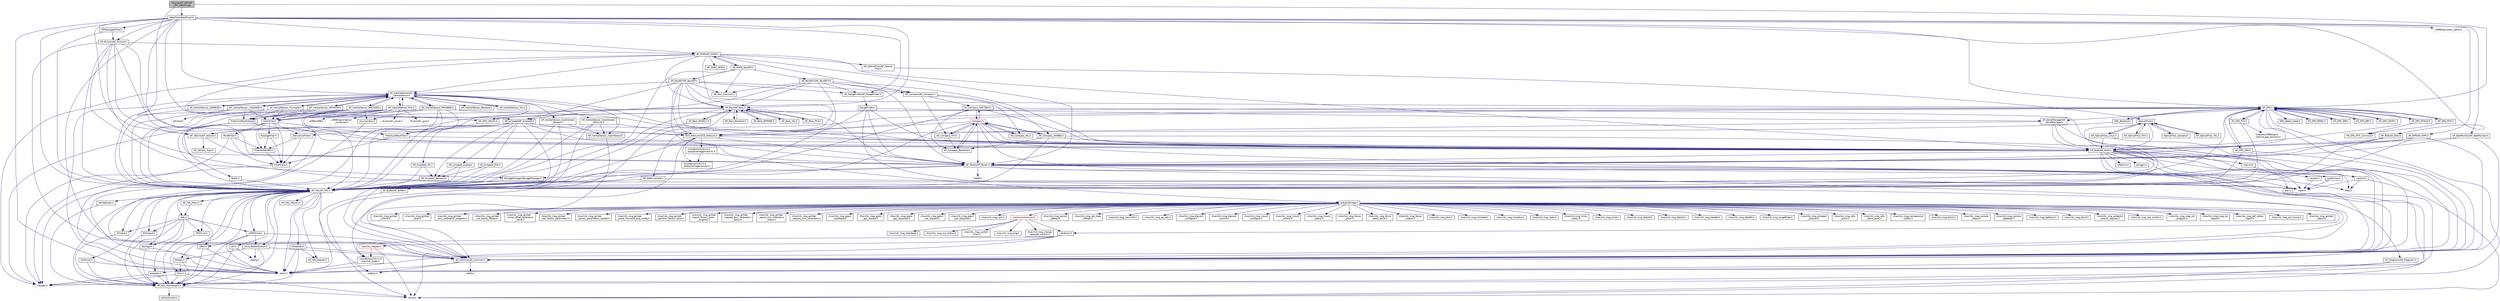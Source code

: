 digraph "libraries/AP_GPS/AP_GPS_UBLOX.cpp"
{
 // INTERACTIVE_SVG=YES
  edge [fontname="Helvetica",fontsize="10",labelfontname="Helvetica",labelfontsize="10"];
  node [fontname="Helvetica",fontsize="10",shape=record];
  Node1 [label="libraries/AP_GPS/AP\l_GPS_UBLOX.cpp",height=0.2,width=0.4,color="black", fillcolor="grey75", style="filled", fontcolor="black"];
  Node1 -> Node2 [color="midnightblue",fontsize="10",style="solid",fontname="Helvetica"];
  Node2 [label="AP_GPS.h",height=0.2,width=0.4,color="black", fillcolor="white", style="filled",URL="$AP__GPS_8h.html"];
  Node2 -> Node3 [color="midnightblue",fontsize="10",style="solid",fontname="Helvetica"];
  Node3 [label="AP_HAL/AP_HAL.h",height=0.2,width=0.4,color="black", fillcolor="white", style="filled",URL="$AP__HAL_8h.html"];
  Node3 -> Node4 [color="midnightblue",fontsize="10",style="solid",fontname="Helvetica"];
  Node4 [label="stdint.h",height=0.2,width=0.4,color="grey75", fillcolor="white", style="filled"];
  Node3 -> Node5 [color="midnightblue",fontsize="10",style="solid",fontname="Helvetica"];
  Node5 [label="stdbool.h",height=0.2,width=0.4,color="grey75", fillcolor="white", style="filled"];
  Node3 -> Node6 [color="midnightblue",fontsize="10",style="solid",fontname="Helvetica"];
  Node6 [label="AP_HAL_Namespace.h",height=0.2,width=0.4,color="black", fillcolor="white", style="filled",URL="$AP__HAL__Namespace_8h.html"];
  Node6 -> Node7 [color="midnightblue",fontsize="10",style="solid",fontname="Helvetica"];
  Node7 [label="string.h",height=0.2,width=0.4,color="grey75", fillcolor="white", style="filled"];
  Node6 -> Node8 [color="midnightblue",fontsize="10",style="solid",fontname="Helvetica"];
  Node8 [label="utility/functor.h",height=0.2,width=0.4,color="black", fillcolor="white", style="filled",URL="$functor_8h.html"];
  Node3 -> Node9 [color="midnightblue",fontsize="10",style="solid",fontname="Helvetica"];
  Node9 [label="AP_HAL_Boards.h",height=0.2,width=0.4,color="black", fillcolor="white", style="filled",URL="$AP__HAL__Boards_8h.html"];
  Node3 -> Node10 [color="midnightblue",fontsize="10",style="solid",fontname="Helvetica"];
  Node10 [label="AP_HAL_Macros.h",height=0.2,width=0.4,color="black", fillcolor="white", style="filled",URL="$AP__HAL__Macros_8h.html"];
  Node3 -> Node11 [color="midnightblue",fontsize="10",style="solid",fontname="Helvetica"];
  Node11 [label="AP_HAL_Main.h",height=0.2,width=0.4,color="black", fillcolor="white", style="filled",URL="$AP__HAL__Main_8h.html"];
  Node11 -> Node12 [color="midnightblue",fontsize="10",style="solid",fontname="Helvetica"];
  Node12 [label="HAL.h",height=0.2,width=0.4,color="black", fillcolor="white", style="filled",URL="$HAL_8h.html"];
  Node12 -> Node6 [color="midnightblue",fontsize="10",style="solid",fontname="Helvetica"];
  Node12 -> Node13 [color="midnightblue",fontsize="10",style="solid",fontname="Helvetica"];
  Node13 [label="AnalogIn.h",height=0.2,width=0.4,color="black", fillcolor="white", style="filled",URL="$AnalogIn_8h.html"];
  Node13 -> Node14 [color="midnightblue",fontsize="10",style="solid",fontname="Helvetica"];
  Node14 [label="inttypes.h",height=0.2,width=0.4,color="grey75", fillcolor="white", style="filled"];
  Node13 -> Node6 [color="midnightblue",fontsize="10",style="solid",fontname="Helvetica"];
  Node12 -> Node15 [color="midnightblue",fontsize="10",style="solid",fontname="Helvetica"];
  Node15 [label="GPIO.h",height=0.2,width=0.4,color="black", fillcolor="white", style="filled",URL="$GPIO_8h.html"];
  Node15 -> Node4 [color="midnightblue",fontsize="10",style="solid",fontname="Helvetica"];
  Node15 -> Node6 [color="midnightblue",fontsize="10",style="solid",fontname="Helvetica"];
  Node12 -> Node16 [color="midnightblue",fontsize="10",style="solid",fontname="Helvetica"];
  Node16 [label="RCInput.h",height=0.2,width=0.4,color="black", fillcolor="white", style="filled",URL="$RCInput_8h.html"];
  Node16 -> Node6 [color="midnightblue",fontsize="10",style="solid",fontname="Helvetica"];
  Node12 -> Node17 [color="midnightblue",fontsize="10",style="solid",fontname="Helvetica"];
  Node17 [label="RCOutput.h",height=0.2,width=0.4,color="black", fillcolor="white", style="filled",URL="$RCOutput_8h.html"];
  Node17 -> Node6 [color="midnightblue",fontsize="10",style="solid",fontname="Helvetica"];
  Node12 -> Node18 [color="midnightblue",fontsize="10",style="solid",fontname="Helvetica"];
  Node18 [label="SPIDriver.h",height=0.2,width=0.4,color="black", fillcolor="white", style="filled",URL="$SPIDriver_8h.html"];
  Node18 -> Node6 [color="midnightblue",fontsize="10",style="solid",fontname="Helvetica"];
  Node12 -> Node19 [color="midnightblue",fontsize="10",style="solid",fontname="Helvetica"];
  Node19 [label="Storage.h",height=0.2,width=0.4,color="black", fillcolor="white", style="filled",URL="$Storage_8h.html"];
  Node19 -> Node4 [color="midnightblue",fontsize="10",style="solid",fontname="Helvetica"];
  Node19 -> Node6 [color="midnightblue",fontsize="10",style="solid",fontname="Helvetica"];
  Node12 -> Node20 [color="midnightblue",fontsize="10",style="solid",fontname="Helvetica"];
  Node20 [label="UARTDriver.h",height=0.2,width=0.4,color="black", fillcolor="white", style="filled",URL="$UARTDriver_8h.html"];
  Node20 -> Node4 [color="midnightblue",fontsize="10",style="solid",fontname="Helvetica"];
  Node20 -> Node21 [color="midnightblue",fontsize="10",style="solid",fontname="Helvetica"];
  Node21 [label="AP_Common/AP_Common.h",height=0.2,width=0.4,color="black", fillcolor="white", style="filled",URL="$AP__Common_8h.html",tooltip="Common definitions and utility routines for the ArduPilot libraries. "];
  Node21 -> Node4 [color="midnightblue",fontsize="10",style="solid",fontname="Helvetica"];
  Node21 -> Node22 [color="midnightblue",fontsize="10",style="solid",fontname="Helvetica"];
  Node22 [label="stdlib.h",height=0.2,width=0.4,color="grey75", fillcolor="white", style="filled"];
  Node21 -> Node5 [color="midnightblue",fontsize="10",style="solid",fontname="Helvetica"];
  Node20 -> Node6 [color="midnightblue",fontsize="10",style="solid",fontname="Helvetica"];
  Node20 -> Node23 [color="midnightblue",fontsize="10",style="solid",fontname="Helvetica"];
  Node23 [label="utility/BetterStream.h",height=0.2,width=0.4,color="black", fillcolor="white", style="filled",URL="$BetterStream_8h.html"];
  Node23 -> Node24 [color="midnightblue",fontsize="10",style="solid",fontname="Helvetica"];
  Node24 [label="stdarg.h",height=0.2,width=0.4,color="grey75", fillcolor="white", style="filled"];
  Node23 -> Node21 [color="midnightblue",fontsize="10",style="solid",fontname="Helvetica"];
  Node23 -> Node6 [color="midnightblue",fontsize="10",style="solid",fontname="Helvetica"];
  Node23 -> Node25 [color="midnightblue",fontsize="10",style="solid",fontname="Helvetica"];
  Node25 [label="Stream.h",height=0.2,width=0.4,color="black", fillcolor="white", style="filled",URL="$Stream_8h.html"];
  Node25 -> Node6 [color="midnightblue",fontsize="10",style="solid",fontname="Helvetica"];
  Node25 -> Node26 [color="midnightblue",fontsize="10",style="solid",fontname="Helvetica"];
  Node26 [label="Print.h",height=0.2,width=0.4,color="black", fillcolor="white", style="filled",URL="$Print_8h.html"];
  Node26 -> Node6 [color="midnightblue",fontsize="10",style="solid",fontname="Helvetica"];
  Node26 -> Node14 [color="midnightblue",fontsize="10",style="solid",fontname="Helvetica"];
  Node26 -> Node7 [color="midnightblue",fontsize="10",style="solid",fontname="Helvetica"];
  Node3 -> Node20 [color="midnightblue",fontsize="10",style="solid",fontname="Helvetica"];
  Node3 -> Node27 [color="midnightblue",fontsize="10",style="solid",fontname="Helvetica"];
  Node27 [label="I2CDriver.h",height=0.2,width=0.4,color="black", fillcolor="white", style="filled",URL="$I2CDriver_8h.html"];
  Node27 -> Node4 [color="midnightblue",fontsize="10",style="solid",fontname="Helvetica"];
  Node27 -> Node6 [color="midnightblue",fontsize="10",style="solid",fontname="Helvetica"];
  Node3 -> Node18 [color="midnightblue",fontsize="10",style="solid",fontname="Helvetica"];
  Node3 -> Node13 [color="midnightblue",fontsize="10",style="solid",fontname="Helvetica"];
  Node3 -> Node19 [color="midnightblue",fontsize="10",style="solid",fontname="Helvetica"];
  Node3 -> Node15 [color="midnightblue",fontsize="10",style="solid",fontname="Helvetica"];
  Node3 -> Node16 [color="midnightblue",fontsize="10",style="solid",fontname="Helvetica"];
  Node3 -> Node17 [color="midnightblue",fontsize="10",style="solid",fontname="Helvetica"];
  Node3 -> Node28 [color="midnightblue",fontsize="10",style="solid",fontname="Helvetica"];
  Node28 [label="Scheduler.h",height=0.2,width=0.4,color="black", fillcolor="white", style="filled",URL="$Scheduler_8h.html"];
  Node28 -> Node4 [color="midnightblue",fontsize="10",style="solid",fontname="Helvetica"];
  Node28 -> Node21 [color="midnightblue",fontsize="10",style="solid",fontname="Helvetica"];
  Node28 -> Node9 [color="midnightblue",fontsize="10",style="solid",fontname="Helvetica"];
  Node28 -> Node6 [color="midnightblue",fontsize="10",style="solid",fontname="Helvetica"];
  Node3 -> Node29 [color="midnightblue",fontsize="10",style="solid",fontname="Helvetica"];
  Node29 [label="Semaphores.h",height=0.2,width=0.4,color="black", fillcolor="white", style="filled",URL="$Semaphores_8h.html"];
  Node29 -> Node6 [color="midnightblue",fontsize="10",style="solid",fontname="Helvetica"];
  Node3 -> Node30 [color="midnightblue",fontsize="10",style="solid",fontname="Helvetica"];
  Node30 [label="Util.h",height=0.2,width=0.4,color="black", fillcolor="white", style="filled",URL="$Util_8h.html"];
  Node30 -> Node24 [color="midnightblue",fontsize="10",style="solid",fontname="Helvetica"];
  Node30 -> Node6 [color="midnightblue",fontsize="10",style="solid",fontname="Helvetica"];
  Node3 -> Node26 [color="midnightblue",fontsize="10",style="solid",fontname="Helvetica"];
  Node3 -> Node25 [color="midnightblue",fontsize="10",style="solid",fontname="Helvetica"];
  Node3 -> Node23 [color="midnightblue",fontsize="10",style="solid",fontname="Helvetica"];
  Node3 -> Node12 [color="midnightblue",fontsize="10",style="solid",fontname="Helvetica"];
  Node2 -> Node14 [color="midnightblue",fontsize="10",style="solid",fontname="Helvetica"];
  Node2 -> Node21 [color="midnightblue",fontsize="10",style="solid",fontname="Helvetica"];
  Node2 -> Node31 [color="midnightblue",fontsize="10",style="solid",fontname="Helvetica"];
  Node31 [label="AP_Param/AP_Param.h",height=0.2,width=0.4,color="black", fillcolor="white", style="filled",URL="$AP__Param_8h.html",tooltip="A system for managing and storing variables that are of general interest to the system. "];
  Node31 -> Node3 [color="midnightblue",fontsize="10",style="solid",fontname="Helvetica"];
  Node31 -> Node32 [color="midnightblue",fontsize="10",style="solid",fontname="Helvetica"];
  Node32 [label="stddef.h",height=0.2,width=0.4,color="grey75", fillcolor="white", style="filled"];
  Node31 -> Node7 [color="midnightblue",fontsize="10",style="solid",fontname="Helvetica"];
  Node31 -> Node4 [color="midnightblue",fontsize="10",style="solid",fontname="Helvetica"];
  Node31 -> Node33 [color="midnightblue",fontsize="10",style="solid",fontname="Helvetica"];
  Node33 [label="math.h",height=0.2,width=0.4,color="grey75", fillcolor="white", style="filled"];
  Node31 -> Node34 [color="midnightblue",fontsize="10",style="solid",fontname="Helvetica"];
  Node34 [label="float.h",height=0.2,width=0.4,color="grey75", fillcolor="white", style="filled"];
  Node31 -> Node35 [color="midnightblue",fontsize="10",style="solid",fontname="Helvetica"];
  Node35 [label="AP_Progmem/AP_Progmem.h",height=0.2,width=0.4,color="black", fillcolor="white", style="filled",URL="$AP__Progmem_8h.html"];
  Node35 -> Node7 [color="midnightblue",fontsize="10",style="solid",fontname="Helvetica"];
  Node35 -> Node4 [color="midnightblue",fontsize="10",style="solid",fontname="Helvetica"];
  Node31 -> Node36 [color="midnightblue",fontsize="10",style="solid",fontname="Helvetica"];
  Node36 [label="StorageManager/StorageManager.h",height=0.2,width=0.4,color="black", fillcolor="white", style="filled",URL="$StorageManager_8h.html"];
  Node36 -> Node3 [color="midnightblue",fontsize="10",style="solid",fontname="Helvetica"];
  Node2 -> Node37 [color="midnightblue",fontsize="10",style="solid",fontname="Helvetica"];
  Node37 [label="AP_Math/AP_Math.h",height=0.2,width=0.4,color="black", fillcolor="white", style="filled",URL="$AP__Math_8h.html"];
  Node37 -> Node21 [color="midnightblue",fontsize="10",style="solid",fontname="Helvetica"];
  Node37 -> Node31 [color="midnightblue",fontsize="10",style="solid",fontname="Helvetica"];
  Node37 -> Node33 [color="midnightblue",fontsize="10",style="solid",fontname="Helvetica"];
  Node37 -> Node4 [color="midnightblue",fontsize="10",style="solid",fontname="Helvetica"];
  Node37 -> Node38 [color="midnightblue",fontsize="10",style="solid",fontname="Helvetica"];
  Node38 [label="rotations.h",height=0.2,width=0.4,color="black", fillcolor="white", style="filled",URL="$rotations_8h.html"];
  Node37 -> Node39 [color="midnightblue",fontsize="10",style="solid",fontname="Helvetica"];
  Node39 [label="vector2.h",height=0.2,width=0.4,color="black", fillcolor="white", style="filled",URL="$vector2_8h.html"];
  Node39 -> Node33 [color="midnightblue",fontsize="10",style="solid",fontname="Helvetica"];
  Node37 -> Node40 [color="midnightblue",fontsize="10",style="solid",fontname="Helvetica"];
  Node40 [label="vector3.h",height=0.2,width=0.4,color="black", fillcolor="white", style="filled",URL="$vector3_8h.html"];
  Node40 -> Node33 [color="midnightblue",fontsize="10",style="solid",fontname="Helvetica"];
  Node40 -> Node34 [color="midnightblue",fontsize="10",style="solid",fontname="Helvetica"];
  Node40 -> Node7 [color="midnightblue",fontsize="10",style="solid",fontname="Helvetica"];
  Node37 -> Node41 [color="midnightblue",fontsize="10",style="solid",fontname="Helvetica"];
  Node41 [label="matrix3.h",height=0.2,width=0.4,color="black", fillcolor="white", style="filled",URL="$matrix3_8h.html"];
  Node41 -> Node40 [color="midnightblue",fontsize="10",style="solid",fontname="Helvetica"];
  Node37 -> Node42 [color="midnightblue",fontsize="10",style="solid",fontname="Helvetica"];
  Node42 [label="quaternion.h",height=0.2,width=0.4,color="black", fillcolor="white", style="filled",URL="$quaternion_8h.html"];
  Node42 -> Node33 [color="midnightblue",fontsize="10",style="solid",fontname="Helvetica"];
  Node37 -> Node43 [color="midnightblue",fontsize="10",style="solid",fontname="Helvetica"];
  Node43 [label="polygon.h",height=0.2,width=0.4,color="black", fillcolor="white", style="filled",URL="$polygon_8h.html"];
  Node37 -> Node44 [color="midnightblue",fontsize="10",style="solid",fontname="Helvetica"];
  Node44 [label="edc.h",height=0.2,width=0.4,color="black", fillcolor="white", style="filled",URL="$edc_8h.html"];
  Node44 -> Node4 [color="midnightblue",fontsize="10",style="solid",fontname="Helvetica"];
  Node37 -> Node34 [color="midnightblue",fontsize="10",style="solid",fontname="Helvetica"];
  Node2 -> Node45 [color="midnightblue",fontsize="10",style="solid",fontname="Helvetica"];
  Node45 [label="GCS_MAVLink/GCS_MAVLink.h",height=0.2,width=0.4,color="black", fillcolor="white", style="filled",URL="$GCS__MAVLink_8h.html",tooltip="One size fits all header for MAVLink integration. "];
  Node45 -> Node3 [color="midnightblue",fontsize="10",style="solid",fontname="Helvetica"];
  Node45 -> Node31 [color="midnightblue",fontsize="10",style="solid",fontname="Helvetica"];
  Node45 -> Node37 [color="midnightblue",fontsize="10",style="solid",fontname="Helvetica"];
  Node45 -> Node46 [color="midnightblue",fontsize="10",style="solid",fontname="Helvetica"];
  Node46 [label="include/mavlink/v1.0\l/ardupilotmega/version.h",height=0.2,width=0.4,color="black", fillcolor="white", style="filled",URL="$ardupilotmega_2version_8h.html",tooltip="MAVLink comm protocol built from ardupilotmega.xml. "];
  Node45 -> Node47 [color="midnightblue",fontsize="10",style="solid",fontname="Helvetica"];
  Node47 [label="include/mavlink/v1.0\l/mavlink_types.h",height=0.2,width=0.4,color="black", fillcolor="white", style="filled",URL="$mavlink__types_8h.html"];
  Node47 -> Node4 [color="midnightblue",fontsize="10",style="solid",fontname="Helvetica"];
  Node45 -> Node48 [color="midnightblue",fontsize="10",style="solid",fontname="Helvetica"];
  Node48 [label="include/mavlink/v1.0\l/ardupilotmega/mavlink.h",height=0.2,width=0.4,color="black", fillcolor="white", style="filled",URL="$ardupilotmega_2mavlink_8h.html",tooltip="MAVLink comm protocol built from ardupilotmega.xml. "];
  Node48 -> Node46 [color="midnightblue",fontsize="10",style="solid",fontname="Helvetica"];
  Node48 -> Node49 [color="midnightblue",fontsize="10",style="solid",fontname="Helvetica"];
  Node49 [label="ardupilotmega.h",height=0.2,width=0.4,color="black", fillcolor="white", style="filled",URL="$ardupilotmega_8h.html",tooltip="MAVLink comm protocol generated from ardupilotmega.xml. "];
  Node49 -> Node50 [color="midnightblue",fontsize="10",style="solid",fontname="Helvetica"];
  Node50 [label="../protocol.h",height=0.2,width=0.4,color="black", fillcolor="white", style="filled",URL="$protocol_8h.html"];
  Node50 -> Node7 [color="midnightblue",fontsize="10",style="solid",fontname="Helvetica"];
  Node50 -> Node47 [color="midnightblue",fontsize="10",style="solid",fontname="Helvetica"];
  Node50 -> Node51 [color="midnightblue",fontsize="10",style="solid",fontname="Helvetica"];
  Node51 [label="mavlink_helpers.h",height=0.2,width=0.4,color="red", fillcolor="white", style="filled",URL="$mavlink__helpers_8h.html"];
  Node51 -> Node7 [color="midnightblue",fontsize="10",style="solid",fontname="Helvetica"];
  Node51 -> Node47 [color="midnightblue",fontsize="10",style="solid",fontname="Helvetica"];
  Node49 -> Node52 [color="midnightblue",fontsize="10",style="solid",fontname="Helvetica"];
  Node52 [label="../common/common.h",height=0.2,width=0.4,color="red", fillcolor="white", style="filled",URL="$common_8h.html",tooltip="MAVLink comm protocol generated from common.xml. "];
  Node52 -> Node50 [color="midnightblue",fontsize="10",style="solid",fontname="Helvetica"];
  Node52 -> Node53 [color="midnightblue",fontsize="10",style="solid",fontname="Helvetica"];
  Node53 [label="./mavlink_msg_heartbeat.h",height=0.2,width=0.4,color="black", fillcolor="white", style="filled",URL="$mavlink__msg__heartbeat_8h.html"];
  Node52 -> Node54 [color="midnightblue",fontsize="10",style="solid",fontname="Helvetica"];
  Node54 [label="./mavlink_msg_sys_status.h",height=0.2,width=0.4,color="black", fillcolor="white", style="filled",URL="$mavlink__msg__sys__status_8h.html"];
  Node52 -> Node55 [color="midnightblue",fontsize="10",style="solid",fontname="Helvetica"];
  Node55 [label="./mavlink_msg_system\l_time.h",height=0.2,width=0.4,color="black", fillcolor="white", style="filled",URL="$mavlink__msg__system__time_8h.html"];
  Node52 -> Node56 [color="midnightblue",fontsize="10",style="solid",fontname="Helvetica"];
  Node56 [label="./mavlink_msg_ping.h",height=0.2,width=0.4,color="black", fillcolor="white", style="filled",URL="$mavlink__msg__ping_8h.html"];
  Node52 -> Node57 [color="midnightblue",fontsize="10",style="solid",fontname="Helvetica"];
  Node57 [label="./mavlink_msg_change\l_operator_control.h",height=0.2,width=0.4,color="black", fillcolor="white", style="filled",URL="$mavlink__msg__change__operator__control_8h.html"];
  Node49 -> Node58 [color="midnightblue",fontsize="10",style="solid",fontname="Helvetica"];
  Node58 [label="./mavlink_msg_sensor\l_offsets.h",height=0.2,width=0.4,color="black", fillcolor="white", style="filled",URL="$mavlink__msg__sensor__offsets_8h.html"];
  Node49 -> Node59 [color="midnightblue",fontsize="10",style="solid",fontname="Helvetica"];
  Node59 [label="./mavlink_msg_set_mag\l_offsets.h",height=0.2,width=0.4,color="black", fillcolor="white", style="filled",URL="$mavlink__msg__set__mag__offsets_8h.html"];
  Node49 -> Node60 [color="midnightblue",fontsize="10",style="solid",fontname="Helvetica"];
  Node60 [label="./mavlink_msg_meminfo.h",height=0.2,width=0.4,color="black", fillcolor="white", style="filled",URL="$mavlink__msg__meminfo_8h.html"];
  Node49 -> Node61 [color="midnightblue",fontsize="10",style="solid",fontname="Helvetica"];
  Node61 [label="./mavlink_msg_ap_adc.h",height=0.2,width=0.4,color="black", fillcolor="white", style="filled",URL="$mavlink__msg__ap__adc_8h.html"];
  Node49 -> Node62 [color="midnightblue",fontsize="10",style="solid",fontname="Helvetica"];
  Node62 [label="./mavlink_msg_digicam\l_configure.h",height=0.2,width=0.4,color="black", fillcolor="white", style="filled",URL="$mavlink__msg__digicam__configure_8h.html"];
  Node49 -> Node63 [color="midnightblue",fontsize="10",style="solid",fontname="Helvetica"];
  Node63 [label="./mavlink_msg_digicam\l_control.h",height=0.2,width=0.4,color="black", fillcolor="white", style="filled",URL="$mavlink__msg__digicam__control_8h.html"];
  Node49 -> Node64 [color="midnightblue",fontsize="10",style="solid",fontname="Helvetica"];
  Node64 [label="./mavlink_msg_mount\l_configure.h",height=0.2,width=0.4,color="black", fillcolor="white", style="filled",URL="$mavlink__msg__mount__configure_8h.html"];
  Node49 -> Node65 [color="midnightblue",fontsize="10",style="solid",fontname="Helvetica"];
  Node65 [label="./mavlink_msg_mount\l_control.h",height=0.2,width=0.4,color="black", fillcolor="white", style="filled",URL="$mavlink__msg__mount__control_8h.html"];
  Node49 -> Node66 [color="midnightblue",fontsize="10",style="solid",fontname="Helvetica"];
  Node66 [label="./mavlink_msg_mount\l_status.h",height=0.2,width=0.4,color="black", fillcolor="white", style="filled",URL="$mavlink__msg__mount__status_8h.html"];
  Node49 -> Node67 [color="midnightblue",fontsize="10",style="solid",fontname="Helvetica"];
  Node67 [label="./mavlink_msg_fence\l_point.h",height=0.2,width=0.4,color="black", fillcolor="white", style="filled",URL="$mavlink__msg__fence__point_8h.html"];
  Node49 -> Node68 [color="midnightblue",fontsize="10",style="solid",fontname="Helvetica"];
  Node68 [label="./mavlink_msg_fence\l_fetch_point.h",height=0.2,width=0.4,color="black", fillcolor="white", style="filled",URL="$mavlink__msg__fence__fetch__point_8h.html"];
  Node49 -> Node69 [color="midnightblue",fontsize="10",style="solid",fontname="Helvetica"];
  Node69 [label="./mavlink_msg_fence\l_status.h",height=0.2,width=0.4,color="black", fillcolor="white", style="filled",URL="$mavlink__msg__fence__status_8h.html"];
  Node49 -> Node70 [color="midnightblue",fontsize="10",style="solid",fontname="Helvetica"];
  Node70 [label="./mavlink_msg_ahrs.h",height=0.2,width=0.4,color="black", fillcolor="white", style="filled",URL="$mavlink__msg__ahrs_8h.html"];
  Node49 -> Node71 [color="midnightblue",fontsize="10",style="solid",fontname="Helvetica"];
  Node71 [label="./mavlink_msg_simstate.h",height=0.2,width=0.4,color="black", fillcolor="white", style="filled",URL="$mavlink__msg__simstate_8h.html"];
  Node49 -> Node72 [color="midnightblue",fontsize="10",style="solid",fontname="Helvetica"];
  Node72 [label="./mavlink_msg_hwstatus.h",height=0.2,width=0.4,color="black", fillcolor="white", style="filled",URL="$mavlink__msg__hwstatus_8h.html"];
  Node49 -> Node73 [color="midnightblue",fontsize="10",style="solid",fontname="Helvetica"];
  Node73 [label="./mavlink_msg_radio.h",height=0.2,width=0.4,color="black", fillcolor="white", style="filled",URL="$mavlink__msg__radio_8h.html"];
  Node49 -> Node74 [color="midnightblue",fontsize="10",style="solid",fontname="Helvetica"];
  Node74 [label="./mavlink_msg_limits\l_status.h",height=0.2,width=0.4,color="black", fillcolor="white", style="filled",URL="$mavlink__msg__limits__status_8h.html"];
  Node49 -> Node75 [color="midnightblue",fontsize="10",style="solid",fontname="Helvetica"];
  Node75 [label="./mavlink_msg_wind.h",height=0.2,width=0.4,color="black", fillcolor="white", style="filled",URL="$mavlink__msg__wind_8h.html"];
  Node49 -> Node76 [color="midnightblue",fontsize="10",style="solid",fontname="Helvetica"];
  Node76 [label="./mavlink_msg_data16.h",height=0.2,width=0.4,color="black", fillcolor="white", style="filled",URL="$mavlink__msg__data16_8h.html"];
  Node49 -> Node77 [color="midnightblue",fontsize="10",style="solid",fontname="Helvetica"];
  Node77 [label="./mavlink_msg_data32.h",height=0.2,width=0.4,color="black", fillcolor="white", style="filled",URL="$mavlink__msg__data32_8h.html"];
  Node49 -> Node78 [color="midnightblue",fontsize="10",style="solid",fontname="Helvetica"];
  Node78 [label="./mavlink_msg_data64.h",height=0.2,width=0.4,color="black", fillcolor="white", style="filled",URL="$mavlink__msg__data64_8h.html"];
  Node49 -> Node79 [color="midnightblue",fontsize="10",style="solid",fontname="Helvetica"];
  Node79 [label="./mavlink_msg_data96.h",height=0.2,width=0.4,color="black", fillcolor="white", style="filled",URL="$mavlink__msg__data96_8h.html"];
  Node49 -> Node80 [color="midnightblue",fontsize="10",style="solid",fontname="Helvetica"];
  Node80 [label="./mavlink_msg_rangefinder.h",height=0.2,width=0.4,color="black", fillcolor="white", style="filled",URL="$mavlink__msg__rangefinder_8h.html"];
  Node49 -> Node81 [color="midnightblue",fontsize="10",style="solid",fontname="Helvetica"];
  Node81 [label="./mavlink_msg_airspeed\l_autocal.h",height=0.2,width=0.4,color="black", fillcolor="white", style="filled",URL="$mavlink__msg__airspeed__autocal_8h.html"];
  Node49 -> Node82 [color="midnightblue",fontsize="10",style="solid",fontname="Helvetica"];
  Node82 [label="./mavlink_msg_rally\l_point.h",height=0.2,width=0.4,color="black", fillcolor="white", style="filled",URL="$mavlink__msg__rally__point_8h.html"];
  Node49 -> Node83 [color="midnightblue",fontsize="10",style="solid",fontname="Helvetica"];
  Node83 [label="./mavlink_msg_rally\l_fetch_point.h",height=0.2,width=0.4,color="black", fillcolor="white", style="filled",URL="$mavlink__msg__rally__fetch__point_8h.html"];
  Node49 -> Node84 [color="midnightblue",fontsize="10",style="solid",fontname="Helvetica"];
  Node84 [label="./mavlink_msg_compassmot\l_status.h",height=0.2,width=0.4,color="black", fillcolor="white", style="filled",URL="$mavlink__msg__compassmot__status_8h.html"];
  Node49 -> Node85 [color="midnightblue",fontsize="10",style="solid",fontname="Helvetica"];
  Node85 [label="./mavlink_msg_ahrs2.h",height=0.2,width=0.4,color="black", fillcolor="white", style="filled",URL="$mavlink__msg__ahrs2_8h.html"];
  Node49 -> Node86 [color="midnightblue",fontsize="10",style="solid",fontname="Helvetica"];
  Node86 [label="./mavlink_msg_camera\l_status.h",height=0.2,width=0.4,color="black", fillcolor="white", style="filled",URL="$mavlink__msg__camera__status_8h.html"];
  Node49 -> Node87 [color="midnightblue",fontsize="10",style="solid",fontname="Helvetica"];
  Node87 [label="./mavlink_msg_camera\l_feedback.h",height=0.2,width=0.4,color="black", fillcolor="white", style="filled",URL="$mavlink__msg__camera__feedback_8h.html"];
  Node49 -> Node88 [color="midnightblue",fontsize="10",style="solid",fontname="Helvetica"];
  Node88 [label="./mavlink_msg_battery2.h",height=0.2,width=0.4,color="black", fillcolor="white", style="filled",URL="$mavlink__msg__battery2_8h.html"];
  Node49 -> Node89 [color="midnightblue",fontsize="10",style="solid",fontname="Helvetica"];
  Node89 [label="./mavlink_msg_ahrs3.h",height=0.2,width=0.4,color="black", fillcolor="white", style="filled",URL="$mavlink__msg__ahrs3_8h.html"];
  Node49 -> Node90 [color="midnightblue",fontsize="10",style="solid",fontname="Helvetica"];
  Node90 [label="./mavlink_msg_autopilot\l_version_request.h",height=0.2,width=0.4,color="black", fillcolor="white", style="filled",URL="$mavlink__msg__autopilot__version__request_8h.html"];
  Node49 -> Node91 [color="midnightblue",fontsize="10",style="solid",fontname="Helvetica"];
  Node91 [label="./mavlink_msg_led_control.h",height=0.2,width=0.4,color="black", fillcolor="white", style="filled",URL="$mavlink__msg__led__control_8h.html"];
  Node49 -> Node92 [color="midnightblue",fontsize="10",style="solid",fontname="Helvetica"];
  Node92 [label="./mavlink_msg_mag_cal\l_progress.h",height=0.2,width=0.4,color="black", fillcolor="white", style="filled",URL="$mavlink__msg__mag__cal__progress_8h.html"];
  Node49 -> Node93 [color="midnightblue",fontsize="10",style="solid",fontname="Helvetica"];
  Node93 [label="./mavlink_msg_mag_cal\l_report.h",height=0.2,width=0.4,color="black", fillcolor="white", style="filled",URL="$mavlink__msg__mag__cal__report_8h.html"];
  Node49 -> Node94 [color="midnightblue",fontsize="10",style="solid",fontname="Helvetica"];
  Node94 [label="./mavlink_msg_ekf_status\l_report.h",height=0.2,width=0.4,color="black", fillcolor="white", style="filled",URL="$mavlink__msg__ekf__status__report_8h.html"];
  Node49 -> Node95 [color="midnightblue",fontsize="10",style="solid",fontname="Helvetica"];
  Node95 [label="./mavlink_msg_pid_tuning.h",height=0.2,width=0.4,color="black", fillcolor="white", style="filled",URL="$mavlink__msg__pid__tuning_8h.html"];
  Node49 -> Node96 [color="midnightblue",fontsize="10",style="solid",fontname="Helvetica"];
  Node96 [label="./mavlink_msg_gimbal\l_report.h",height=0.2,width=0.4,color="black", fillcolor="white", style="filled",URL="$mavlink__msg__gimbal__report_8h.html"];
  Node49 -> Node97 [color="midnightblue",fontsize="10",style="solid",fontname="Helvetica"];
  Node97 [label="./mavlink_msg_gimbal\l_control.h",height=0.2,width=0.4,color="black", fillcolor="white", style="filled",URL="$mavlink__msg__gimbal__control_8h.html"];
  Node49 -> Node98 [color="midnightblue",fontsize="10",style="solid",fontname="Helvetica"];
  Node98 [label="./mavlink_msg_gimbal\l_reset.h",height=0.2,width=0.4,color="black", fillcolor="white", style="filled",URL="$mavlink__msg__gimbal__reset_8h.html"];
  Node49 -> Node99 [color="midnightblue",fontsize="10",style="solid",fontname="Helvetica"];
  Node99 [label="./mavlink_msg_gimbal\l_axis_calibration_progress.h",height=0.2,width=0.4,color="black", fillcolor="white", style="filled",URL="$mavlink__msg__gimbal__axis__calibration__progress_8h.html"];
  Node49 -> Node100 [color="midnightblue",fontsize="10",style="solid",fontname="Helvetica"];
  Node100 [label="./mavlink_msg_gimbal\l_set_home_offsets.h",height=0.2,width=0.4,color="black", fillcolor="white", style="filled",URL="$mavlink__msg__gimbal__set__home__offsets_8h.html"];
  Node49 -> Node101 [color="midnightblue",fontsize="10",style="solid",fontname="Helvetica"];
  Node101 [label="./mavlink_msg_gimbal\l_home_offset_calibration\l_result.h",height=0.2,width=0.4,color="black", fillcolor="white", style="filled",URL="$mavlink__msg__gimbal__home__offset__calibration__result_8h.html"];
  Node49 -> Node102 [color="midnightblue",fontsize="10",style="solid",fontname="Helvetica"];
  Node102 [label="./mavlink_msg_gimbal\l_set_factory_parameters.h",height=0.2,width=0.4,color="black", fillcolor="white", style="filled",URL="$mavlink__msg__gimbal__set__factory__parameters_8h.html"];
  Node49 -> Node103 [color="midnightblue",fontsize="10",style="solid",fontname="Helvetica"];
  Node103 [label="./mavlink_msg_gimbal\l_factory_parameters_loaded.h",height=0.2,width=0.4,color="black", fillcolor="white", style="filled",URL="$mavlink__msg__gimbal__factory__parameters__loaded_8h.html"];
  Node49 -> Node104 [color="midnightblue",fontsize="10",style="solid",fontname="Helvetica"];
  Node104 [label="./mavlink_msg_gimbal\l_erase_firmware_and_config.h",height=0.2,width=0.4,color="black", fillcolor="white", style="filled",URL="$mavlink__msg__gimbal__erase__firmware__and__config_8h.html"];
  Node49 -> Node105 [color="midnightblue",fontsize="10",style="solid",fontname="Helvetica"];
  Node105 [label="./mavlink_msg_gimbal\l_perform_factory_tests.h",height=0.2,width=0.4,color="black", fillcolor="white", style="filled",URL="$mavlink__msg__gimbal__perform__factory__tests_8h.html"];
  Node49 -> Node106 [color="midnightblue",fontsize="10",style="solid",fontname="Helvetica"];
  Node106 [label="./mavlink_msg_gimbal\l_report_factory_tests\l_progress.h",height=0.2,width=0.4,color="black", fillcolor="white", style="filled",URL="$mavlink__msg__gimbal__report__factory__tests__progress_8h.html"];
  Node49 -> Node107 [color="midnightblue",fontsize="10",style="solid",fontname="Helvetica"];
  Node107 [label="./mavlink_msg_gimbal\l_request_axis_calibration\l_status.h",height=0.2,width=0.4,color="black", fillcolor="white", style="filled",URL="$mavlink__msg__gimbal__request__axis__calibration__status_8h.html"];
  Node49 -> Node108 [color="midnightblue",fontsize="10",style="solid",fontname="Helvetica"];
  Node108 [label="./mavlink_msg_gimbal\l_report_axis_calibration\l_status.h",height=0.2,width=0.4,color="black", fillcolor="white", style="filled",URL="$mavlink__msg__gimbal__report__axis__calibration__status_8h.html"];
  Node49 -> Node109 [color="midnightblue",fontsize="10",style="solid",fontname="Helvetica"];
  Node109 [label="./mavlink_msg_gimbal\l_request_axis_calibration.h",height=0.2,width=0.4,color="black", fillcolor="white", style="filled",URL="$mavlink__msg__gimbal__request__axis__calibration_8h.html"];
  Node49 -> Node110 [color="midnightblue",fontsize="10",style="solid",fontname="Helvetica"];
  Node110 [label="./mavlink_msg_gopro\l_heartbeat.h",height=0.2,width=0.4,color="black", fillcolor="white", style="filled",URL="$mavlink__msg__gopro__heartbeat_8h.html"];
  Node49 -> Node111 [color="midnightblue",fontsize="10",style="solid",fontname="Helvetica"];
  Node111 [label="./mavlink_msg_gopro\l_get_request.h",height=0.2,width=0.4,color="black", fillcolor="white", style="filled",URL="$mavlink__msg__gopro__get__request_8h.html"];
  Node49 -> Node112 [color="midnightblue",fontsize="10",style="solid",fontname="Helvetica"];
  Node112 [label="./mavlink_msg_gopro\l_get_response.h",height=0.2,width=0.4,color="black", fillcolor="white", style="filled",URL="$mavlink__msg__gopro__get__response_8h.html"];
  Node49 -> Node113 [color="midnightblue",fontsize="10",style="solid",fontname="Helvetica"];
  Node113 [label="./mavlink_msg_gopro\l_set_request.h",height=0.2,width=0.4,color="black", fillcolor="white", style="filled",URL="$mavlink__msg__gopro__set__request_8h.html"];
  Node49 -> Node114 [color="midnightblue",fontsize="10",style="solid",fontname="Helvetica"];
  Node114 [label="./mavlink_msg_gopro\l_set_response.h",height=0.2,width=0.4,color="black", fillcolor="white", style="filled",URL="$mavlink__msg__gopro__set__response_8h.html"];
  Node49 -> Node115 [color="midnightblue",fontsize="10",style="solid",fontname="Helvetica"];
  Node115 [label="./mavlink_msg_rpm.h",height=0.2,width=0.4,color="black", fillcolor="white", style="filled",URL="$mavlink__msg__rpm_8h.html"];
  Node2 -> Node116 [color="midnightblue",fontsize="10",style="solid",fontname="Helvetica"];
  Node116 [label="AP_Vehicle/AP_Vehicle.h",height=0.2,width=0.4,color="black", fillcolor="white", style="filled",URL="$AP__Vehicle_8h.html"];
  Node116 -> Node31 [color="midnightblue",fontsize="10",style="solid",fontname="Helvetica"];
  Node116 -> Node117 [color="midnightblue",fontsize="10",style="solid",fontname="Helvetica"];
  Node117 [label="AP_Vehicle_Type.h",height=0.2,width=0.4,color="black", fillcolor="white", style="filled",URL="$AP__Vehicle__Type_8h.html"];
  Node2 -> Node118 [color="midnightblue",fontsize="10",style="solid",fontname="Helvetica"];
  Node118 [label="GPS_detect_state.h",height=0.2,width=0.4,color="black", fillcolor="white", style="filled",URL="$GPS__detect__state_8h.html"];
  Node2 -> Node119 [color="midnightblue",fontsize="10",style="solid",fontname="Helvetica"];
  Node119 [label="AP_SerialManager/AP\l_SerialManager.h",height=0.2,width=0.4,color="black", fillcolor="white", style="filled",URL="$AP__SerialManager_8h.html"];
  Node119 -> Node37 [color="midnightblue",fontsize="10",style="solid",fontname="Helvetica"];
  Node119 -> Node21 [color="midnightblue",fontsize="10",style="solid",fontname="Helvetica"];
  Node119 -> Node3 [color="midnightblue",fontsize="10",style="solid",fontname="Helvetica"];
  Node119 -> Node45 [color="midnightblue",fontsize="10",style="solid",fontname="Helvetica"];
  Node2 -> Node120 [color="midnightblue",fontsize="10",style="solid",fontname="Helvetica"];
  Node120 [label="GPS_Backend.h",height=0.2,width=0.4,color="black", fillcolor="white", style="filled",URL="$GPS__Backend_8h.html"];
  Node120 -> Node45 [color="midnightblue",fontsize="10",style="solid",fontname="Helvetica"];
  Node120 -> Node2 [color="midnightblue",fontsize="10",style="solid",fontname="Helvetica"];
  Node2 -> Node121 [color="midnightblue",fontsize="10",style="solid",fontname="Helvetica"];
  Node121 [label="AP_GPS_UBLOX.h",height=0.2,width=0.4,color="black", fillcolor="white", style="filled",URL="$AP__GPS__UBLOX_8h.html"];
  Node121 -> Node3 [color="midnightblue",fontsize="10",style="solid",fontname="Helvetica"];
  Node121 -> Node2 [color="midnightblue",fontsize="10",style="solid",fontname="Helvetica"];
  Node2 -> Node122 [color="midnightblue",fontsize="10",style="solid",fontname="Helvetica"];
  Node122 [label="AP_GPS_MTK.h",height=0.2,width=0.4,color="black", fillcolor="white", style="filled",URL="$AP__GPS__MTK_8h.html"];
  Node122 -> Node2 [color="midnightblue",fontsize="10",style="solid",fontname="Helvetica"];
  Node122 -> Node123 [color="midnightblue",fontsize="10",style="solid",fontname="Helvetica"];
  Node123 [label="AP_GPS_MTK_Common.h",height=0.2,width=0.4,color="black", fillcolor="white", style="filled",URL="$AP__GPS__MTK__Common_8h.html"];
  Node2 -> Node124 [color="midnightblue",fontsize="10",style="solid",fontname="Helvetica"];
  Node124 [label="AP_GPS_MTK19.h",height=0.2,width=0.4,color="black", fillcolor="white", style="filled",URL="$AP__GPS__MTK19_8h.html"];
  Node124 -> Node2 [color="midnightblue",fontsize="10",style="solid",fontname="Helvetica"];
  Node124 -> Node123 [color="midnightblue",fontsize="10",style="solid",fontname="Helvetica"];
  Node2 -> Node125 [color="midnightblue",fontsize="10",style="solid",fontname="Helvetica"];
  Node125 [label="AP_GPS_NMEA.h",height=0.2,width=0.4,color="black", fillcolor="white", style="filled",URL="$AP__GPS__NMEA_8h.html",tooltip="NMEA protocol parser. "];
  Node125 -> Node2 [color="midnightblue",fontsize="10",style="solid",fontname="Helvetica"];
  Node2 -> Node126 [color="midnightblue",fontsize="10",style="solid",fontname="Helvetica"];
  Node126 [label="AP_GPS_SIRF.h",height=0.2,width=0.4,color="black", fillcolor="white", style="filled",URL="$AP__GPS__SIRF_8h.html"];
  Node126 -> Node3 [color="midnightblue",fontsize="10",style="solid",fontname="Helvetica"];
  Node126 -> Node21 [color="midnightblue",fontsize="10",style="solid",fontname="Helvetica"];
  Node126 -> Node2 [color="midnightblue",fontsize="10",style="solid",fontname="Helvetica"];
  Node2 -> Node127 [color="midnightblue",fontsize="10",style="solid",fontname="Helvetica"];
  Node127 [label="AP_GPS_SBP.h",height=0.2,width=0.4,color="black", fillcolor="white", style="filled",URL="$AP__GPS__SBP_8h.html"];
  Node127 -> Node2 [color="midnightblue",fontsize="10",style="solid",fontname="Helvetica"];
  Node2 -> Node128 [color="midnightblue",fontsize="10",style="solid",fontname="Helvetica"];
  Node128 [label="AP_GPS_PX4.h",height=0.2,width=0.4,color="black", fillcolor="white", style="filled",URL="$AP__GPS__PX4_8h.html"];
  Node128 -> Node3 [color="midnightblue",fontsize="10",style="solid",fontname="Helvetica"];
  Node128 -> Node2 [color="midnightblue",fontsize="10",style="solid",fontname="Helvetica"];
  Node128 -> Node129 [color="midnightblue",fontsize="10",style="solid",fontname="Helvetica"];
  Node129 [label="modules/uORB/topics\l/vehicle_gps_position.h",height=0.2,width=0.4,color="grey75", fillcolor="white", style="filled"];
  Node2 -> Node130 [color="midnightblue",fontsize="10",style="solid",fontname="Helvetica"];
  Node130 [label="AP_GPS_SBF.h",height=0.2,width=0.4,color="black", fillcolor="white", style="filled",URL="$AP__GPS__SBF_8h.html"];
  Node130 -> Node2 [color="midnightblue",fontsize="10",style="solid",fontname="Helvetica"];
  Node2 -> Node131 [color="midnightblue",fontsize="10",style="solid",fontname="Helvetica"];
  Node131 [label="AP_GPS_GSOF.h",height=0.2,width=0.4,color="black", fillcolor="white", style="filled",URL="$AP__GPS__GSOF_8h.html"];
  Node131 -> Node2 [color="midnightblue",fontsize="10",style="solid",fontname="Helvetica"];
  Node1 -> Node121 [color="midnightblue",fontsize="10",style="solid",fontname="Helvetica"];
  Node1 -> Node132 [color="midnightblue",fontsize="10",style="solid",fontname="Helvetica"];
  Node132 [label="DataFlash/DataFlash.h",height=0.2,width=0.4,color="black", fillcolor="white", style="filled",URL="$DataFlash_8h.html"];
  Node132 -> Node3 [color="midnightblue",fontsize="10",style="solid",fontname="Helvetica"];
  Node132 -> Node21 [color="midnightblue",fontsize="10",style="solid",fontname="Helvetica"];
  Node132 -> Node31 [color="midnightblue",fontsize="10",style="solid",fontname="Helvetica"];
  Node132 -> Node2 [color="midnightblue",fontsize="10",style="solid",fontname="Helvetica"];
  Node132 -> Node133 [color="midnightblue",fontsize="10",style="solid",fontname="Helvetica"];
  Node133 [label="AP_InertialSensor/AP\l_InertialSensor.h",height=0.2,width=0.4,color="black", fillcolor="white", style="filled",URL="$AP__InertialSensor_8h.html"];
  Node133 -> Node4 [color="midnightblue",fontsize="10",style="solid",fontname="Helvetica"];
  Node133 -> Node3 [color="midnightblue",fontsize="10",style="solid",fontname="Helvetica"];
  Node133 -> Node37 [color="midnightblue",fontsize="10",style="solid",fontname="Helvetica"];
  Node133 -> Node134 [color="midnightblue",fontsize="10",style="solid",fontname="Helvetica"];
  Node134 [label="AP_InertialSensor_UserInteract.h",height=0.2,width=0.4,color="black", fillcolor="white", style="filled",URL="$AP__InertialSensor__UserInteract_8h.html"];
  Node134 -> Node21 [color="midnightblue",fontsize="10",style="solid",fontname="Helvetica"];
  Node133 -> Node135 [color="midnightblue",fontsize="10",style="solid",fontname="Helvetica"];
  Node135 [label="Filter/LowPassFilter.h",height=0.2,width=0.4,color="black", fillcolor="white", style="filled",URL="$LowPassFilter_8h.html",tooltip="A class to implement a low pass filter without losing precision even for int types the downside being..."];
  Node135 -> Node37 [color="midnightblue",fontsize="10",style="solid",fontname="Helvetica"];
  Node135 -> Node136 [color="midnightblue",fontsize="10",style="solid",fontname="Helvetica"];
  Node136 [label="FilterClass.h",height=0.2,width=0.4,color="black", fillcolor="white", style="filled",URL="$FilterClass_8h.html",tooltip="A pure virtual interface class. "];
  Node136 -> Node14 [color="midnightblue",fontsize="10",style="solid",fontname="Helvetica"];
  Node133 -> Node137 [color="midnightblue",fontsize="10",style="solid",fontname="Helvetica"];
  Node137 [label="AP_InertialSensor_Backend.h",height=0.2,width=0.4,color="black", fillcolor="white", style="filled",URL="$AP__InertialSensor__Backend_8h.html"];
  Node133 -> Node138 [color="midnightblue",fontsize="10",style="solid",fontname="Helvetica"];
  Node138 [label="AP_InertialSensor_MPU6000.h",height=0.2,width=0.4,color="black", fillcolor="white", style="filled",URL="$AP__InertialSensor__MPU6000_8h.html"];
  Node138 -> Node4 [color="midnightblue",fontsize="10",style="solid",fontname="Helvetica"];
  Node138 -> Node3 [color="midnightblue",fontsize="10",style="solid",fontname="Helvetica"];
  Node138 -> Node37 [color="midnightblue",fontsize="10",style="solid",fontname="Helvetica"];
  Node138 -> Node139 [color="midnightblue",fontsize="10",style="solid",fontname="Helvetica"];
  Node139 [label="Filter/Filter.h",height=0.2,width=0.4,color="black", fillcolor="white", style="filled",URL="$Filter_8h.html"];
  Node139 -> Node136 [color="midnightblue",fontsize="10",style="solid",fontname="Helvetica"];
  Node139 -> Node140 [color="midnightblue",fontsize="10",style="solid",fontname="Helvetica"];
  Node140 [label="AverageFilter.h",height=0.2,width=0.4,color="black", fillcolor="white", style="filled",URL="$AverageFilter_8h.html",tooltip="A class to provide the average of a number of samples. "];
  Node140 -> Node136 [color="midnightblue",fontsize="10",style="solid",fontname="Helvetica"];
  Node140 -> Node141 [color="midnightblue",fontsize="10",style="solid",fontname="Helvetica"];
  Node141 [label="FilterWithBuffer.h",height=0.2,width=0.4,color="black", fillcolor="white", style="filled",URL="$FilterWithBuffer_8h.html",tooltip="A filter with a buffer. This is implemented separately to the base Filter class to get around restric..."];
  Node141 -> Node136 [color="midnightblue",fontsize="10",style="solid",fontname="Helvetica"];
  Node139 -> Node142 [color="midnightblue",fontsize="10",style="solid",fontname="Helvetica"];
  Node142 [label="DerivativeFilter.h",height=0.2,width=0.4,color="black", fillcolor="white", style="filled",URL="$DerivativeFilter_8h.html"];
  Node142 -> Node136 [color="midnightblue",fontsize="10",style="solid",fontname="Helvetica"];
  Node142 -> Node141 [color="midnightblue",fontsize="10",style="solid",fontname="Helvetica"];
  Node139 -> Node141 [color="midnightblue",fontsize="10",style="solid",fontname="Helvetica"];
  Node139 -> Node135 [color="midnightblue",fontsize="10",style="solid",fontname="Helvetica"];
  Node139 -> Node143 [color="midnightblue",fontsize="10",style="solid",fontname="Helvetica"];
  Node143 [label="ModeFilter.h",height=0.2,width=0.4,color="black", fillcolor="white", style="filled",URL="$ModeFilter_8h.html",tooltip="A class to apply a mode filter which is basically picking the median value from the last x samples th..."];
  Node143 -> Node14 [color="midnightblue",fontsize="10",style="solid",fontname="Helvetica"];
  Node143 -> Node136 [color="midnightblue",fontsize="10",style="solid",fontname="Helvetica"];
  Node143 -> Node141 [color="midnightblue",fontsize="10",style="solid",fontname="Helvetica"];
  Node139 -> Node144 [color="midnightblue",fontsize="10",style="solid",fontname="Helvetica"];
  Node144 [label="Butter.h",height=0.2,width=0.4,color="black", fillcolor="white", style="filled",URL="$Butter_8h.html"];
  Node144 -> Node3 [color="midnightblue",fontsize="10",style="solid",fontname="Helvetica"];
  Node138 -> Node145 [color="midnightblue",fontsize="10",style="solid",fontname="Helvetica"];
  Node145 [label="Filter/LowPassFilter2p.h",height=0.2,width=0.4,color="black", fillcolor="white", style="filled",URL="$LowPassFilter2p_8h.html",tooltip="A class to implement a second order low pass filter. "];
  Node145 -> Node37 [color="midnightblue",fontsize="10",style="solid",fontname="Helvetica"];
  Node145 -> Node33 [color="midnightblue",fontsize="10",style="solid",fontname="Helvetica"];
  Node145 -> Node14 [color="midnightblue",fontsize="10",style="solid",fontname="Helvetica"];
  Node138 -> Node135 [color="midnightblue",fontsize="10",style="solid",fontname="Helvetica"];
  Node138 -> Node133 [color="midnightblue",fontsize="10",style="solid",fontname="Helvetica"];
  Node138 -> Node146 [color="midnightblue",fontsize="10",style="solid",fontname="Helvetica"];
  Node146 [label="AuxiliaryBus.h",height=0.2,width=0.4,color="black", fillcolor="white", style="filled",URL="$AuxiliaryBus_8h.html"];
  Node146 -> Node14 [color="midnightblue",fontsize="10",style="solid",fontname="Helvetica"];
  Node133 -> Node147 [color="midnightblue",fontsize="10",style="solid",fontname="Helvetica"];
  Node147 [label="AP_InertialSensor_PX4.h",height=0.2,width=0.4,color="black", fillcolor="white", style="filled",URL="$AP__InertialSensor__PX4_8h.html"];
  Node147 -> Node3 [color="midnightblue",fontsize="10",style="solid",fontname="Helvetica"];
  Node147 -> Node133 [color="midnightblue",fontsize="10",style="solid",fontname="Helvetica"];
  Node147 -> Node148 [color="midnightblue",fontsize="10",style="solid",fontname="Helvetica"];
  Node148 [label="drivers/drv_accel.h",height=0.2,width=0.4,color="grey75", fillcolor="white", style="filled"];
  Node147 -> Node149 [color="midnightblue",fontsize="10",style="solid",fontname="Helvetica"];
  Node149 [label="drivers/drv_gyro.h",height=0.2,width=0.4,color="grey75", fillcolor="white", style="filled"];
  Node147 -> Node150 [color="midnightblue",fontsize="10",style="solid",fontname="Helvetica"];
  Node150 [label="uORB/uORB.h",height=0.2,width=0.4,color="grey75", fillcolor="white", style="filled"];
  Node147 -> Node151 [color="midnightblue",fontsize="10",style="solid",fontname="Helvetica"];
  Node151 [label="uORB/topics/sensor\l_combined.h",height=0.2,width=0.4,color="grey75", fillcolor="white", style="filled"];
  Node147 -> Node139 [color="midnightblue",fontsize="10",style="solid",fontname="Helvetica"];
  Node147 -> Node145 [color="midnightblue",fontsize="10",style="solid",fontname="Helvetica"];
  Node133 -> Node152 [color="midnightblue",fontsize="10",style="solid",fontname="Helvetica"];
  Node152 [label="AP_InertialSensor_MPU9250.h",height=0.2,width=0.4,color="black", fillcolor="white", style="filled",URL="$AP__InertialSensor__MPU9250_8h.html"];
  Node152 -> Node4 [color="midnightblue",fontsize="10",style="solid",fontname="Helvetica"];
  Node152 -> Node3 [color="midnightblue",fontsize="10",style="solid",fontname="Helvetica"];
  Node152 -> Node37 [color="midnightblue",fontsize="10",style="solid",fontname="Helvetica"];
  Node152 -> Node139 [color="midnightblue",fontsize="10",style="solid",fontname="Helvetica"];
  Node152 -> Node145 [color="midnightblue",fontsize="10",style="solid",fontname="Helvetica"];
  Node152 -> Node133 [color="midnightblue",fontsize="10",style="solid",fontname="Helvetica"];
  Node152 -> Node146 [color="midnightblue",fontsize="10",style="solid",fontname="Helvetica"];
  Node133 -> Node153 [color="midnightblue",fontsize="10",style="solid",fontname="Helvetica"];
  Node153 [label="AP_InertialSensor_L3G4200D.h",height=0.2,width=0.4,color="black", fillcolor="white", style="filled",URL="$AP__InertialSensor__L3G4200D_8h.html"];
  Node153 -> Node3 [color="midnightblue",fontsize="10",style="solid",fontname="Helvetica"];
  Node153 -> Node154 [color="midnightblue",fontsize="10",style="solid",fontname="Helvetica"];
  Node154 [label="pthread.h",height=0.2,width=0.4,color="grey75", fillcolor="white", style="filled"];
  Node153 -> Node133 [color="midnightblue",fontsize="10",style="solid",fontname="Helvetica"];
  Node153 -> Node139 [color="midnightblue",fontsize="10",style="solid",fontname="Helvetica"];
  Node153 -> Node145 [color="midnightblue",fontsize="10",style="solid",fontname="Helvetica"];
  Node133 -> Node155 [color="midnightblue",fontsize="10",style="solid",fontname="Helvetica"];
  Node155 [label="AP_InertialSensor_Flymaple.h",height=0.2,width=0.4,color="black", fillcolor="white", style="filled",URL="$AP__InertialSensor__Flymaple_8h.html"];
  Node155 -> Node3 [color="midnightblue",fontsize="10",style="solid",fontname="Helvetica"];
  Node155 -> Node133 [color="midnightblue",fontsize="10",style="solid",fontname="Helvetica"];
  Node155 -> Node139 [color="midnightblue",fontsize="10",style="solid",fontname="Helvetica"];
  Node155 -> Node145 [color="midnightblue",fontsize="10",style="solid",fontname="Helvetica"];
  Node133 -> Node156 [color="midnightblue",fontsize="10",style="solid",fontname="Helvetica"];
  Node156 [label="AP_InertialSensor_MPU9150.h",height=0.2,width=0.4,color="black", fillcolor="white", style="filled",URL="$AP__InertialSensor__MPU9150_8h.html"];
  Node156 -> Node3 [color="midnightblue",fontsize="10",style="solid",fontname="Helvetica"];
  Node156 -> Node133 [color="midnightblue",fontsize="10",style="solid",fontname="Helvetica"];
  Node156 -> Node139 [color="midnightblue",fontsize="10",style="solid",fontname="Helvetica"];
  Node156 -> Node145 [color="midnightblue",fontsize="10",style="solid",fontname="Helvetica"];
  Node133 -> Node157 [color="midnightblue",fontsize="10",style="solid",fontname="Helvetica"];
  Node157 [label="AP_InertialSensor_LSM9DS0.h",height=0.2,width=0.4,color="black", fillcolor="white", style="filled",URL="$AP__InertialSensor__LSM9DS0_8h.html"];
  Node157 -> Node3 [color="midnightblue",fontsize="10",style="solid",fontname="Helvetica"];
  Node157 -> Node133 [color="midnightblue",fontsize="10",style="solid",fontname="Helvetica"];
  Node133 -> Node158 [color="midnightblue",fontsize="10",style="solid",fontname="Helvetica"];
  Node158 [label="AP_InertialSensor_HIL.h",height=0.2,width=0.4,color="black", fillcolor="white", style="filled",URL="$AP__InertialSensor__HIL_8h.html"];
  Node158 -> Node133 [color="midnightblue",fontsize="10",style="solid",fontname="Helvetica"];
  Node133 -> Node159 [color="midnightblue",fontsize="10",style="solid",fontname="Helvetica"];
  Node159 [label="AP_InertialSensor_UserInteract\l_Stream.h",height=0.2,width=0.4,color="black", fillcolor="white", style="filled",URL="$AP__InertialSensor__UserInteract__Stream_8h.html"];
  Node159 -> Node21 [color="midnightblue",fontsize="10",style="solid",fontname="Helvetica"];
  Node159 -> Node3 [color="midnightblue",fontsize="10",style="solid",fontname="Helvetica"];
  Node159 -> Node134 [color="midnightblue",fontsize="10",style="solid",fontname="Helvetica"];
  Node133 -> Node160 [color="midnightblue",fontsize="10",style="solid",fontname="Helvetica"];
  Node160 [label="AP_InertialSensor_UserInteract\l_MAVLink.h",height=0.2,width=0.4,color="black", fillcolor="white", style="filled",URL="$AP__InertialSensor__UserInteract__MAVLink_8h.html"];
  Node160 -> Node134 [color="midnightblue",fontsize="10",style="solid",fontname="Helvetica"];
  Node160 -> Node21 [color="midnightblue",fontsize="10",style="solid",fontname="Helvetica"];
  Node160 -> Node3 [color="midnightblue",fontsize="10",style="solid",fontname="Helvetica"];
  Node160 -> Node45 [color="midnightblue",fontsize="10",style="solid",fontname="Helvetica"];
  Node132 -> Node161 [color="midnightblue",fontsize="10",style="solid",fontname="Helvetica"];
  Node161 [label="AP_RSSI/AP_RSSI.h",height=0.2,width=0.4,color="black", fillcolor="white", style="filled",URL="$AP__RSSI_8h.html"];
  Node161 -> Node3 [color="midnightblue",fontsize="10",style="solid",fontname="Helvetica"];
  Node161 -> Node31 [color="midnightblue",fontsize="10",style="solid",fontname="Helvetica"];
  Node161 -> Node37 [color="midnightblue",fontsize="10",style="solid",fontname="Helvetica"];
  Node132 -> Node162 [color="midnightblue",fontsize="10",style="solid",fontname="Helvetica"];
  Node162 [label="AP_Baro/AP_Baro.h",height=0.2,width=0.4,color="black", fillcolor="white", style="filled",URL="$AP__Baro_8h.html"];
  Node162 -> Node3 [color="midnightblue",fontsize="10",style="solid",fontname="Helvetica"];
  Node162 -> Node31 [color="midnightblue",fontsize="10",style="solid",fontname="Helvetica"];
  Node162 -> Node139 [color="midnightblue",fontsize="10",style="solid",fontname="Helvetica"];
  Node162 -> Node142 [color="midnightblue",fontsize="10",style="solid",fontname="Helvetica"];
  Node162 -> Node163 [color="midnightblue",fontsize="10",style="solid",fontname="Helvetica"];
  Node163 [label="AP_Buffer/AP_Buffer.h",height=0.2,width=0.4,color="black", fillcolor="white", style="filled",URL="$AP__Buffer_8h.html",tooltip="fifo (queue) buffer template class "];
  Node163 -> Node4 [color="midnightblue",fontsize="10",style="solid",fontname="Helvetica"];
  Node162 -> Node164 [color="midnightblue",fontsize="10",style="solid",fontname="Helvetica"];
  Node164 [label="AP_Baro_Backend.h",height=0.2,width=0.4,color="black", fillcolor="white", style="filled",URL="$AP__Baro__Backend_8h.html"];
  Node164 -> Node162 [color="midnightblue",fontsize="10",style="solid",fontname="Helvetica"];
  Node162 -> Node165 [color="midnightblue",fontsize="10",style="solid",fontname="Helvetica"];
  Node165 [label="AP_Baro_MS5611.h",height=0.2,width=0.4,color="black", fillcolor="white", style="filled",URL="$AP__Baro__MS5611_8h.html"];
  Node165 -> Node3 [color="midnightblue",fontsize="10",style="solid",fontname="Helvetica"];
  Node165 -> Node162 [color="midnightblue",fontsize="10",style="solid",fontname="Helvetica"];
  Node162 -> Node166 [color="midnightblue",fontsize="10",style="solid",fontname="Helvetica"];
  Node166 [label="AP_Baro_BMP085.h",height=0.2,width=0.4,color="black", fillcolor="white", style="filled",URL="$AP__Baro__BMP085_8h.html"];
  Node166 -> Node162 [color="midnightblue",fontsize="10",style="solid",fontname="Helvetica"];
  Node162 -> Node167 [color="midnightblue",fontsize="10",style="solid",fontname="Helvetica"];
  Node167 [label="AP_Baro_HIL.h",height=0.2,width=0.4,color="black", fillcolor="white", style="filled",URL="$AP__Baro__HIL_8h.html"];
  Node167 -> Node162 [color="midnightblue",fontsize="10",style="solid",fontname="Helvetica"];
  Node162 -> Node168 [color="midnightblue",fontsize="10",style="solid",fontname="Helvetica"];
  Node168 [label="AP_Baro_PX4.h",height=0.2,width=0.4,color="black", fillcolor="white", style="filled",URL="$AP__Baro__PX4_8h.html"];
  Node168 -> Node162 [color="midnightblue",fontsize="10",style="solid",fontname="Helvetica"];
  Node132 -> Node169 [color="midnightblue",fontsize="10",style="solid",fontname="Helvetica"];
  Node169 [label="AP_AHRS/AP_AHRS.h",height=0.2,width=0.4,color="black", fillcolor="white", style="filled",URL="$AP__AHRS_8h.html"];
  Node169 -> Node37 [color="midnightblue",fontsize="10",style="solid",fontname="Helvetica"];
  Node169 -> Node14 [color="midnightblue",fontsize="10",style="solid",fontname="Helvetica"];
  Node169 -> Node170 [color="midnightblue",fontsize="10",style="solid",fontname="Helvetica"];
  Node170 [label="AP_Compass/AP_Compass.h",height=0.2,width=0.4,color="black", fillcolor="white", style="filled",URL="$AP__Compass_8h.html",tooltip="Catch-all header that defines all supported compass classes. "];
  Node170 -> Node171 [color="midnightblue",fontsize="10",style="solid",fontname="Helvetica"];
  Node171 [label="AP_Compass_HMC5843.h",height=0.2,width=0.4,color="black", fillcolor="white", style="filled",URL="$AP__Compass__HMC5843_8h.html"];
  Node171 -> Node3 [color="midnightblue",fontsize="10",style="solid",fontname="Helvetica"];
  Node171 -> Node21 [color="midnightblue",fontsize="10",style="solid",fontname="Helvetica"];
  Node171 -> Node37 [color="midnightblue",fontsize="10",style="solid",fontname="Helvetica"];
  Node171 -> Node172 [color="midnightblue",fontsize="10",style="solid",fontname="Helvetica"];
  Node172 [label="Compass.h",height=0.2,width=0.4,color="red", fillcolor="white", style="filled",URL="$Compass_8h.html"];
  Node172 -> Node14 [color="midnightblue",fontsize="10",style="solid",fontname="Helvetica"];
  Node172 -> Node45 [color="midnightblue",fontsize="10",style="solid",fontname="Helvetica"];
  Node172 -> Node21 [color="midnightblue",fontsize="10",style="solid",fontname="Helvetica"];
  Node172 -> Node31 [color="midnightblue",fontsize="10",style="solid",fontname="Helvetica"];
  Node172 -> Node37 [color="midnightblue",fontsize="10",style="solid",fontname="Helvetica"];
  Node172 -> Node3 [color="midnightblue",fontsize="10",style="solid",fontname="Helvetica"];
  Node172 -> Node173 [color="midnightblue",fontsize="10",style="solid",fontname="Helvetica"];
  Node173 [label="AP_Compass_Backend.h",height=0.2,width=0.4,color="black", fillcolor="white", style="filled",URL="$AP__Compass__Backend_8h.html"];
  Node173 -> Node172 [color="midnightblue",fontsize="10",style="solid",fontname="Helvetica"];
  Node172 -> Node171 [color="midnightblue",fontsize="10",style="solid",fontname="Helvetica"];
  Node172 -> Node174 [color="midnightblue",fontsize="10",style="solid",fontname="Helvetica"];
  Node174 [label="AP_Compass_HIL.h",height=0.2,width=0.4,color="black", fillcolor="white", style="filled",URL="$AP__Compass__HIL_8h.html"];
  Node174 -> Node172 [color="midnightblue",fontsize="10",style="solid",fontname="Helvetica"];
  Node172 -> Node175 [color="midnightblue",fontsize="10",style="solid",fontname="Helvetica"];
  Node175 [label="AP_Compass_AK8963.h",height=0.2,width=0.4,color="black", fillcolor="white", style="filled",URL="$AP__Compass__AK8963_8h.html"];
  Node175 -> Node3 [color="midnightblue",fontsize="10",style="solid",fontname="Helvetica"];
  Node175 -> Node21 [color="midnightblue",fontsize="10",style="solid",fontname="Helvetica"];
  Node175 -> Node37 [color="midnightblue",fontsize="10",style="solid",fontname="Helvetica"];
  Node175 -> Node172 [color="midnightblue",fontsize="10",style="solid",fontname="Helvetica"];
  Node175 -> Node173 [color="midnightblue",fontsize="10",style="solid",fontname="Helvetica"];
  Node172 -> Node176 [color="midnightblue",fontsize="10",style="solid",fontname="Helvetica"];
  Node176 [label="AP_Compass_PX4.h",height=0.2,width=0.4,color="black", fillcolor="white", style="filled",URL="$AP__Compass__PX4_8h.html"];
  Node176 -> Node172 [color="midnightblue",fontsize="10",style="solid",fontname="Helvetica"];
  Node176 -> Node173 [color="midnightblue",fontsize="10",style="solid",fontname="Helvetica"];
  Node171 -> Node173 [color="midnightblue",fontsize="10",style="solid",fontname="Helvetica"];
  Node170 -> Node174 [color="midnightblue",fontsize="10",style="solid",fontname="Helvetica"];
  Node170 -> Node176 [color="midnightblue",fontsize="10",style="solid",fontname="Helvetica"];
  Node170 -> Node175 [color="midnightblue",fontsize="10",style="solid",fontname="Helvetica"];
  Node169 -> Node177 [color="midnightblue",fontsize="10",style="solid",fontname="Helvetica"];
  Node177 [label="AP_Airspeed/AP_Airspeed.h",height=0.2,width=0.4,color="black", fillcolor="white", style="filled",URL="$AP__Airspeed_8h.html"];
  Node177 -> Node21 [color="midnightblue",fontsize="10",style="solid",fontname="Helvetica"];
  Node177 -> Node3 [color="midnightblue",fontsize="10",style="solid",fontname="Helvetica"];
  Node177 -> Node31 [color="midnightblue",fontsize="10",style="solid",fontname="Helvetica"];
  Node177 -> Node45 [color="midnightblue",fontsize="10",style="solid",fontname="Helvetica"];
  Node177 -> Node116 [color="midnightblue",fontsize="10",style="solid",fontname="Helvetica"];
  Node177 -> Node178 [color="midnightblue",fontsize="10",style="solid",fontname="Helvetica"];
  Node178 [label="AP_Airspeed_Backend.h",height=0.2,width=0.4,color="black", fillcolor="white", style="filled",URL="$AP__Airspeed__Backend_8h.html"];
  Node178 -> Node21 [color="midnightblue",fontsize="10",style="solid",fontname="Helvetica"];
  Node178 -> Node3 [color="midnightblue",fontsize="10",style="solid",fontname="Helvetica"];
  Node177 -> Node179 [color="midnightblue",fontsize="10",style="solid",fontname="Helvetica"];
  Node179 [label="AP_Airspeed_analog.h",height=0.2,width=0.4,color="black", fillcolor="white", style="filled",URL="$AP__Airspeed__analog_8h.html"];
  Node179 -> Node3 [color="midnightblue",fontsize="10",style="solid",fontname="Helvetica"];
  Node179 -> Node178 [color="midnightblue",fontsize="10",style="solid",fontname="Helvetica"];
  Node177 -> Node180 [color="midnightblue",fontsize="10",style="solid",fontname="Helvetica"];
  Node180 [label="AP_Airspeed_PX4.h",height=0.2,width=0.4,color="black", fillcolor="white", style="filled",URL="$AP__Airspeed__PX4_8h.html"];
  Node180 -> Node3 [color="midnightblue",fontsize="10",style="solid",fontname="Helvetica"];
  Node180 -> Node178 [color="midnightblue",fontsize="10",style="solid",fontname="Helvetica"];
  Node177 -> Node181 [color="midnightblue",fontsize="10",style="solid",fontname="Helvetica"];
  Node181 [label="AP_Airspeed_I2C.h",height=0.2,width=0.4,color="black", fillcolor="white", style="filled",URL="$AP__Airspeed__I2C_8h.html"];
  Node181 -> Node3 [color="midnightblue",fontsize="10",style="solid",fontname="Helvetica"];
  Node181 -> Node178 [color="midnightblue",fontsize="10",style="solid",fontname="Helvetica"];
  Node169 -> Node2 [color="midnightblue",fontsize="10",style="solid",fontname="Helvetica"];
  Node169 -> Node133 [color="midnightblue",fontsize="10",style="solid",fontname="Helvetica"];
  Node169 -> Node162 [color="midnightblue",fontsize="10",style="solid",fontname="Helvetica"];
  Node169 -> Node31 [color="midnightblue",fontsize="10",style="solid",fontname="Helvetica"];
  Node169 -> Node182 [color="midnightblue",fontsize="10",style="solid",fontname="Helvetica"];
  Node182 [label="AP_OpticalFlow/AP_Optical\lFlow.h",height=0.2,width=0.4,color="black", fillcolor="white", style="filled",URL="$AP__OpticalFlow_8h.html",tooltip="Catch-all header that defines all supported optical flow classes. "];
  Node182 -> Node183 [color="midnightblue",fontsize="10",style="solid",fontname="Helvetica"];
  Node183 [label="OpticalFlow.h",height=0.2,width=0.4,color="black", fillcolor="white", style="filled",URL="$OpticalFlow_8h.html"];
  Node183 -> Node3 [color="midnightblue",fontsize="10",style="solid",fontname="Helvetica"];
  Node183 -> Node37 [color="midnightblue",fontsize="10",style="solid",fontname="Helvetica"];
  Node183 -> Node184 [color="midnightblue",fontsize="10",style="solid",fontname="Helvetica"];
  Node184 [label="OpticalFlow_backend.h",height=0.2,width=0.4,color="black", fillcolor="white", style="filled",URL="$OpticalFlow__backend_8h.html"];
  Node184 -> Node183 [color="midnightblue",fontsize="10",style="solid",fontname="Helvetica"];
  Node183 -> Node185 [color="midnightblue",fontsize="10",style="solid",fontname="Helvetica"];
  Node185 [label="AP_OpticalFlow_HIL.h",height=0.2,width=0.4,color="black", fillcolor="white", style="filled",URL="$AP__OpticalFlow__HIL_8h.html"];
  Node185 -> Node183 [color="midnightblue",fontsize="10",style="solid",fontname="Helvetica"];
  Node183 -> Node186 [color="midnightblue",fontsize="10",style="solid",fontname="Helvetica"];
  Node186 [label="AP_OpticalFlow_PX4.h",height=0.2,width=0.4,color="black", fillcolor="white", style="filled",URL="$AP__OpticalFlow__PX4_8h.html"];
  Node186 -> Node183 [color="midnightblue",fontsize="10",style="solid",fontname="Helvetica"];
  Node183 -> Node187 [color="midnightblue",fontsize="10",style="solid",fontname="Helvetica"];
  Node187 [label="AP_OpticalFlow_Linux.h",height=0.2,width=0.4,color="black", fillcolor="white", style="filled",URL="$AP__OpticalFlow__Linux_8h.html"];
  Node187 -> Node183 [color="midnightblue",fontsize="10",style="solid",fontname="Helvetica"];
  Node187 -> Node21 [color="midnightblue",fontsize="10",style="solid",fontname="Helvetica"];
  Node187 -> Node37 [color="midnightblue",fontsize="10",style="solid",fontname="Helvetica"];
  Node169 -> Node188 [color="midnightblue",fontsize="10",style="solid",fontname="Helvetica"];
  Node188 [label="AP_AHRS_DCM.h",height=0.2,width=0.4,color="black", fillcolor="white", style="filled",URL="$AP__AHRS__DCM_8h.html"];
  Node169 -> Node189 [color="midnightblue",fontsize="10",style="solid",fontname="Helvetica"];
  Node189 [label="AP_AHRS_NavEKF.h",height=0.2,width=0.4,color="black", fillcolor="white", style="filled",URL="$AP__AHRS__NavEKF_8h.html"];
  Node189 -> Node3 [color="midnightblue",fontsize="10",style="solid",fontname="Helvetica"];
  Node189 -> Node169 [color="midnightblue",fontsize="10",style="solid",fontname="Helvetica"];
  Node189 -> Node190 [color="midnightblue",fontsize="10",style="solid",fontname="Helvetica"];
  Node190 [label="AP_NavEKF/AP_NavEKF.h",height=0.2,width=0.4,color="black", fillcolor="white", style="filled",URL="$AP__NavEKF_8h.html"];
  Node190 -> Node37 [color="midnightblue",fontsize="10",style="solid",fontname="Helvetica"];
  Node190 -> Node133 [color="midnightblue",fontsize="10",style="solid",fontname="Helvetica"];
  Node190 -> Node162 [color="midnightblue",fontsize="10",style="solid",fontname="Helvetica"];
  Node190 -> Node177 [color="midnightblue",fontsize="10",style="solid",fontname="Helvetica"];
  Node190 -> Node170 [color="midnightblue",fontsize="10",style="solid",fontname="Helvetica"];
  Node190 -> Node31 [color="midnightblue",fontsize="10",style="solid",fontname="Helvetica"];
  Node190 -> Node191 [color="midnightblue",fontsize="10",style="solid",fontname="Helvetica"];
  Node191 [label="AP_Nav_Common.h",height=0.2,width=0.4,color="black", fillcolor="white", style="filled",URL="$AP__Nav__Common_8h.html"];
  Node190 -> Node45 [color="midnightblue",fontsize="10",style="solid",fontname="Helvetica"];
  Node190 -> Node192 [color="midnightblue",fontsize="10",style="solid",fontname="Helvetica"];
  Node192 [label="AP_RangeFinder/AP_RangeFinder.h",height=0.2,width=0.4,color="black", fillcolor="white", style="filled",URL="$AP__RangeFinder_8h.html",tooltip="Catch-all header that defines all supported RangeFinder classes. "];
  Node192 -> Node193 [color="midnightblue",fontsize="10",style="solid",fontname="Helvetica"];
  Node193 [label="RangeFinder.h",height=0.2,width=0.4,color="black", fillcolor="white", style="filled",URL="$RangeFinder_8h.html"];
  Node193 -> Node21 [color="midnightblue",fontsize="10",style="solid",fontname="Helvetica"];
  Node193 -> Node3 [color="midnightblue",fontsize="10",style="solid",fontname="Helvetica"];
  Node193 -> Node31 [color="midnightblue",fontsize="10",style="solid",fontname="Helvetica"];
  Node193 -> Node37 [color="midnightblue",fontsize="10",style="solid",fontname="Helvetica"];
  Node193 -> Node119 [color="midnightblue",fontsize="10",style="solid",fontname="Helvetica"];
  Node190 -> Node194 [color="midnightblue",fontsize="10",style="solid",fontname="Helvetica"];
  Node194 [label="AP_Math/vectorN.h",height=0.2,width=0.4,color="black", fillcolor="white", style="filled",URL="$vectorN_8h.html"];
  Node194 -> Node33 [color="midnightblue",fontsize="10",style="solid",fontname="Helvetica"];
  Node194 -> Node7 [color="midnightblue",fontsize="10",style="solid",fontname="Helvetica"];
  Node189 -> Node195 [color="midnightblue",fontsize="10",style="solid",fontname="Helvetica"];
  Node195 [label="AP_NavEKF2/AP_NavEKF2.h",height=0.2,width=0.4,color="black", fillcolor="white", style="filled",URL="$AP__NavEKF2_8h.html"];
  Node195 -> Node37 [color="midnightblue",fontsize="10",style="solid",fontname="Helvetica"];
  Node195 -> Node31 [color="midnightblue",fontsize="10",style="solid",fontname="Helvetica"];
  Node195 -> Node45 [color="midnightblue",fontsize="10",style="solid",fontname="Helvetica"];
  Node195 -> Node191 [color="midnightblue",fontsize="10",style="solid",fontname="Helvetica"];
  Node195 -> Node162 [color="midnightblue",fontsize="10",style="solid",fontname="Helvetica"];
  Node195 -> Node177 [color="midnightblue",fontsize="10",style="solid",fontname="Helvetica"];
  Node195 -> Node170 [color="midnightblue",fontsize="10",style="solid",fontname="Helvetica"];
  Node195 -> Node192 [color="midnightblue",fontsize="10",style="solid",fontname="Helvetica"];
  Node189 -> Node191 [color="midnightblue",fontsize="10",style="solid",fontname="Helvetica"];
  Node132 -> Node116 [color="midnightblue",fontsize="10",style="solid",fontname="Helvetica"];
  Node132 -> Node196 [color="midnightblue",fontsize="10",style="solid",fontname="Helvetica"];
  Node196 [label="AP_Mission/AP_Mission.h",height=0.2,width=0.4,color="black", fillcolor="white", style="filled",URL="$AP__Mission_8h.html",tooltip="Handles the MAVLINK command mission stack. Reads and writes mission to storage. "];
  Node196 -> Node3 [color="midnightblue",fontsize="10",style="solid",fontname="Helvetica"];
  Node196 -> Node116 [color="midnightblue",fontsize="10",style="solid",fontname="Helvetica"];
  Node196 -> Node45 [color="midnightblue",fontsize="10",style="solid",fontname="Helvetica"];
  Node196 -> Node37 [color="midnightblue",fontsize="10",style="solid",fontname="Helvetica"];
  Node196 -> Node21 [color="midnightblue",fontsize="10",style="solid",fontname="Helvetica"];
  Node196 -> Node31 [color="midnightblue",fontsize="10",style="solid",fontname="Helvetica"];
  Node196 -> Node169 [color="midnightblue",fontsize="10",style="solid",fontname="Helvetica"];
  Node196 -> Node36 [color="midnightblue",fontsize="10",style="solid",fontname="Helvetica"];
  Node132 -> Node177 [color="midnightblue",fontsize="10",style="solid",fontname="Helvetica"];
  Node132 -> Node197 [color="midnightblue",fontsize="10",style="solid",fontname="Helvetica"];
  Node197 [label="AP_BattMonitor/AP_BattMonitor.h",height=0.2,width=0.4,color="black", fillcolor="white", style="filled",URL="$AP__BattMonitor_8h.html"];
  Node197 -> Node21 [color="midnightblue",fontsize="10",style="solid",fontname="Helvetica"];
  Node197 -> Node31 [color="midnightblue",fontsize="10",style="solid",fontname="Helvetica"];
  Node197 -> Node37 [color="midnightblue",fontsize="10",style="solid",fontname="Helvetica"];
  Node132 -> Node198 [color="midnightblue",fontsize="10",style="solid",fontname="Helvetica"];
  Node198 [label="AP_RPM/AP_RPM.h",height=0.2,width=0.4,color="black", fillcolor="white", style="filled",URL="$AP__RPM_8h.html"];
  Node198 -> Node21 [color="midnightblue",fontsize="10",style="solid",fontname="Helvetica"];
  Node198 -> Node3 [color="midnightblue",fontsize="10",style="solid",fontname="Helvetica"];
  Node198 -> Node31 [color="midnightblue",fontsize="10",style="solid",fontname="Helvetica"];
  Node198 -> Node37 [color="midnightblue",fontsize="10",style="solid",fontname="Helvetica"];
  Node132 -> Node192 [color="midnightblue",fontsize="10",style="solid",fontname="Helvetica"];
  Node132 -> Node4 [color="midnightblue",fontsize="10",style="solid",fontname="Helvetica"];
  Node132 -> Node199 [color="midnightblue",fontsize="10",style="solid",fontname="Helvetica"];
  Node199 [label="uORB/topics/esc_status.h",height=0.2,width=0.4,color="grey75", fillcolor="white", style="filled"];
  Node132 -> Node200 [color="midnightblue",fontsize="10",style="solid",fontname="Helvetica"];
  Node200 [label="DFMessageWriter.h",height=0.2,width=0.4,color="black", fillcolor="white", style="filled",URL="$DFMessageWriter_8h.html"];
  Node200 -> Node3 [color="midnightblue",fontsize="10",style="solid",fontname="Helvetica"];
  Node200 -> Node196 [color="midnightblue",fontsize="10",style="solid",fontname="Helvetica"];
}
